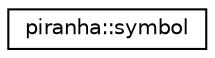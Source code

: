 digraph "Graphical Class Hierarchy"
{
  edge [fontname="Helvetica",fontsize="10",labelfontname="Helvetica",labelfontsize="10"];
  node [fontname="Helvetica",fontsize="10",shape=record];
  rankdir="LR";
  Node0 [label="piranha::symbol",height=0.2,width=0.4,color="black", fillcolor="white", style="filled",URL="$classpiranha_1_1symbol.html",tooltip="Literal symbol class. "];
}
